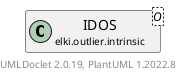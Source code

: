 @startuml
    remove .*\.(Instance|Par|Parameterizer|Factory)$
    set namespaceSeparator none
    hide empty fields
    hide empty methods

    class "<size:14>IDOS.Par\n<size:10>elki.outlier.intrinsic" as elki.outlier.intrinsic.IDOS.Par<O> [[IDOS.Par.html]] {
        {static} +ESTIMATOR_ID: OptionID
        {static} +KR_ID: OptionID
        {static} +KC_ID: OptionID
        #distance: Distance<? super O>
        #estimator: IntrinsicDimensionalityEstimator<? super O>
        #k_c: int
        #k_r: int
        +configure(Parameterization): void
        +make(): IDOS<O>
    }

    interface "<size:14>Parameterizer\n<size:10>elki.utilities.optionhandling" as elki.utilities.optionhandling.Parameterizer [[../../utilities/optionhandling/Parameterizer.html]] {
        {abstract} +make(): Object
    }
    class "<size:14>IDOS\n<size:10>elki.outlier.intrinsic" as elki.outlier.intrinsic.IDOS<O> [[IDOS.html]]

    elki.utilities.optionhandling.Parameterizer <|.. elki.outlier.intrinsic.IDOS.Par
    elki.outlier.intrinsic.IDOS +-- elki.outlier.intrinsic.IDOS.Par

    center footer UMLDoclet 2.0.19, PlantUML 1.2022.8
@enduml
